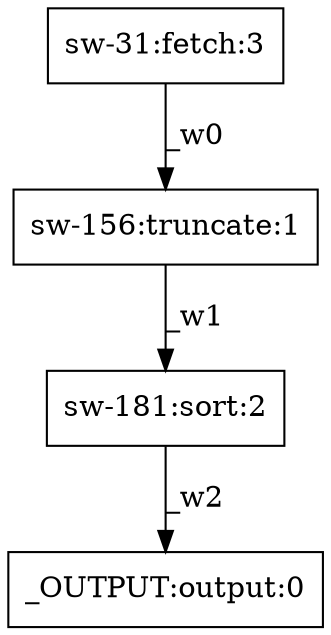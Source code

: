 digraph test1 { node [shape=box] "_OUTPUT" [label="_OUTPUT:output:0"];"sw-156" [label="sw-156:truncate:1"];"sw-31" [label="sw-31:fetch:3"];"sw-181" [label="sw-181:sort:2"];"sw-31" -> "sw-156" [label="_w0"];"sw-156" -> "sw-181" [label="_w1"];"sw-181" -> "_OUTPUT" [label="_w2"];}